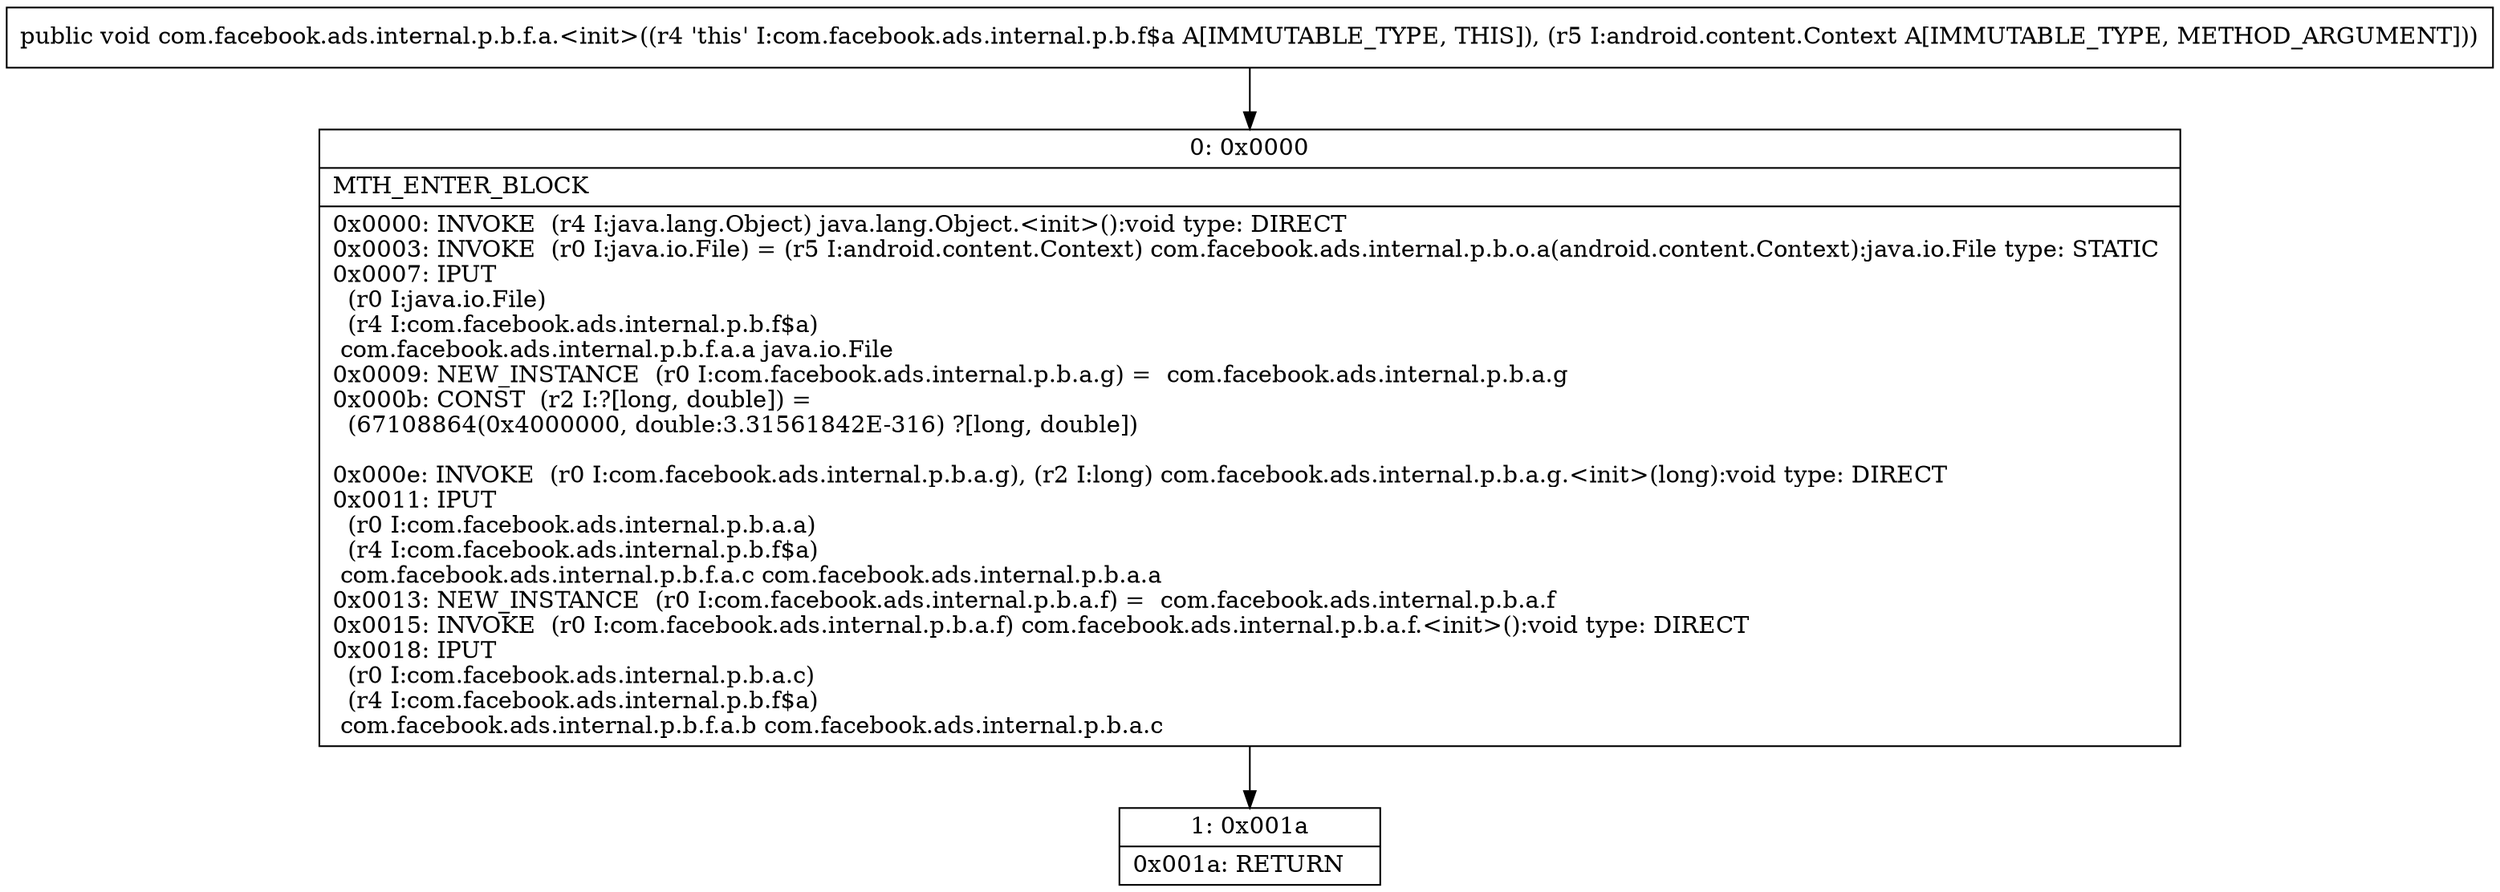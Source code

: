 digraph "CFG forcom.facebook.ads.internal.p.b.f.a.\<init\>(Landroid\/content\/Context;)V" {
Node_0 [shape=record,label="{0\:\ 0x0000|MTH_ENTER_BLOCK\l|0x0000: INVOKE  (r4 I:java.lang.Object) java.lang.Object.\<init\>():void type: DIRECT \l0x0003: INVOKE  (r0 I:java.io.File) = (r5 I:android.content.Context) com.facebook.ads.internal.p.b.o.a(android.content.Context):java.io.File type: STATIC \l0x0007: IPUT  \l  (r0 I:java.io.File)\l  (r4 I:com.facebook.ads.internal.p.b.f$a)\l com.facebook.ads.internal.p.b.f.a.a java.io.File \l0x0009: NEW_INSTANCE  (r0 I:com.facebook.ads.internal.p.b.a.g) =  com.facebook.ads.internal.p.b.a.g \l0x000b: CONST  (r2 I:?[long, double]) = \l  (67108864(0x4000000, double:3.31561842E\-316) ?[long, double])\l \l0x000e: INVOKE  (r0 I:com.facebook.ads.internal.p.b.a.g), (r2 I:long) com.facebook.ads.internal.p.b.a.g.\<init\>(long):void type: DIRECT \l0x0011: IPUT  \l  (r0 I:com.facebook.ads.internal.p.b.a.a)\l  (r4 I:com.facebook.ads.internal.p.b.f$a)\l com.facebook.ads.internal.p.b.f.a.c com.facebook.ads.internal.p.b.a.a \l0x0013: NEW_INSTANCE  (r0 I:com.facebook.ads.internal.p.b.a.f) =  com.facebook.ads.internal.p.b.a.f \l0x0015: INVOKE  (r0 I:com.facebook.ads.internal.p.b.a.f) com.facebook.ads.internal.p.b.a.f.\<init\>():void type: DIRECT \l0x0018: IPUT  \l  (r0 I:com.facebook.ads.internal.p.b.a.c)\l  (r4 I:com.facebook.ads.internal.p.b.f$a)\l com.facebook.ads.internal.p.b.f.a.b com.facebook.ads.internal.p.b.a.c \l}"];
Node_1 [shape=record,label="{1\:\ 0x001a|0x001a: RETURN   \l}"];
MethodNode[shape=record,label="{public void com.facebook.ads.internal.p.b.f.a.\<init\>((r4 'this' I:com.facebook.ads.internal.p.b.f$a A[IMMUTABLE_TYPE, THIS]), (r5 I:android.content.Context A[IMMUTABLE_TYPE, METHOD_ARGUMENT])) }"];
MethodNode -> Node_0;
Node_0 -> Node_1;
}

